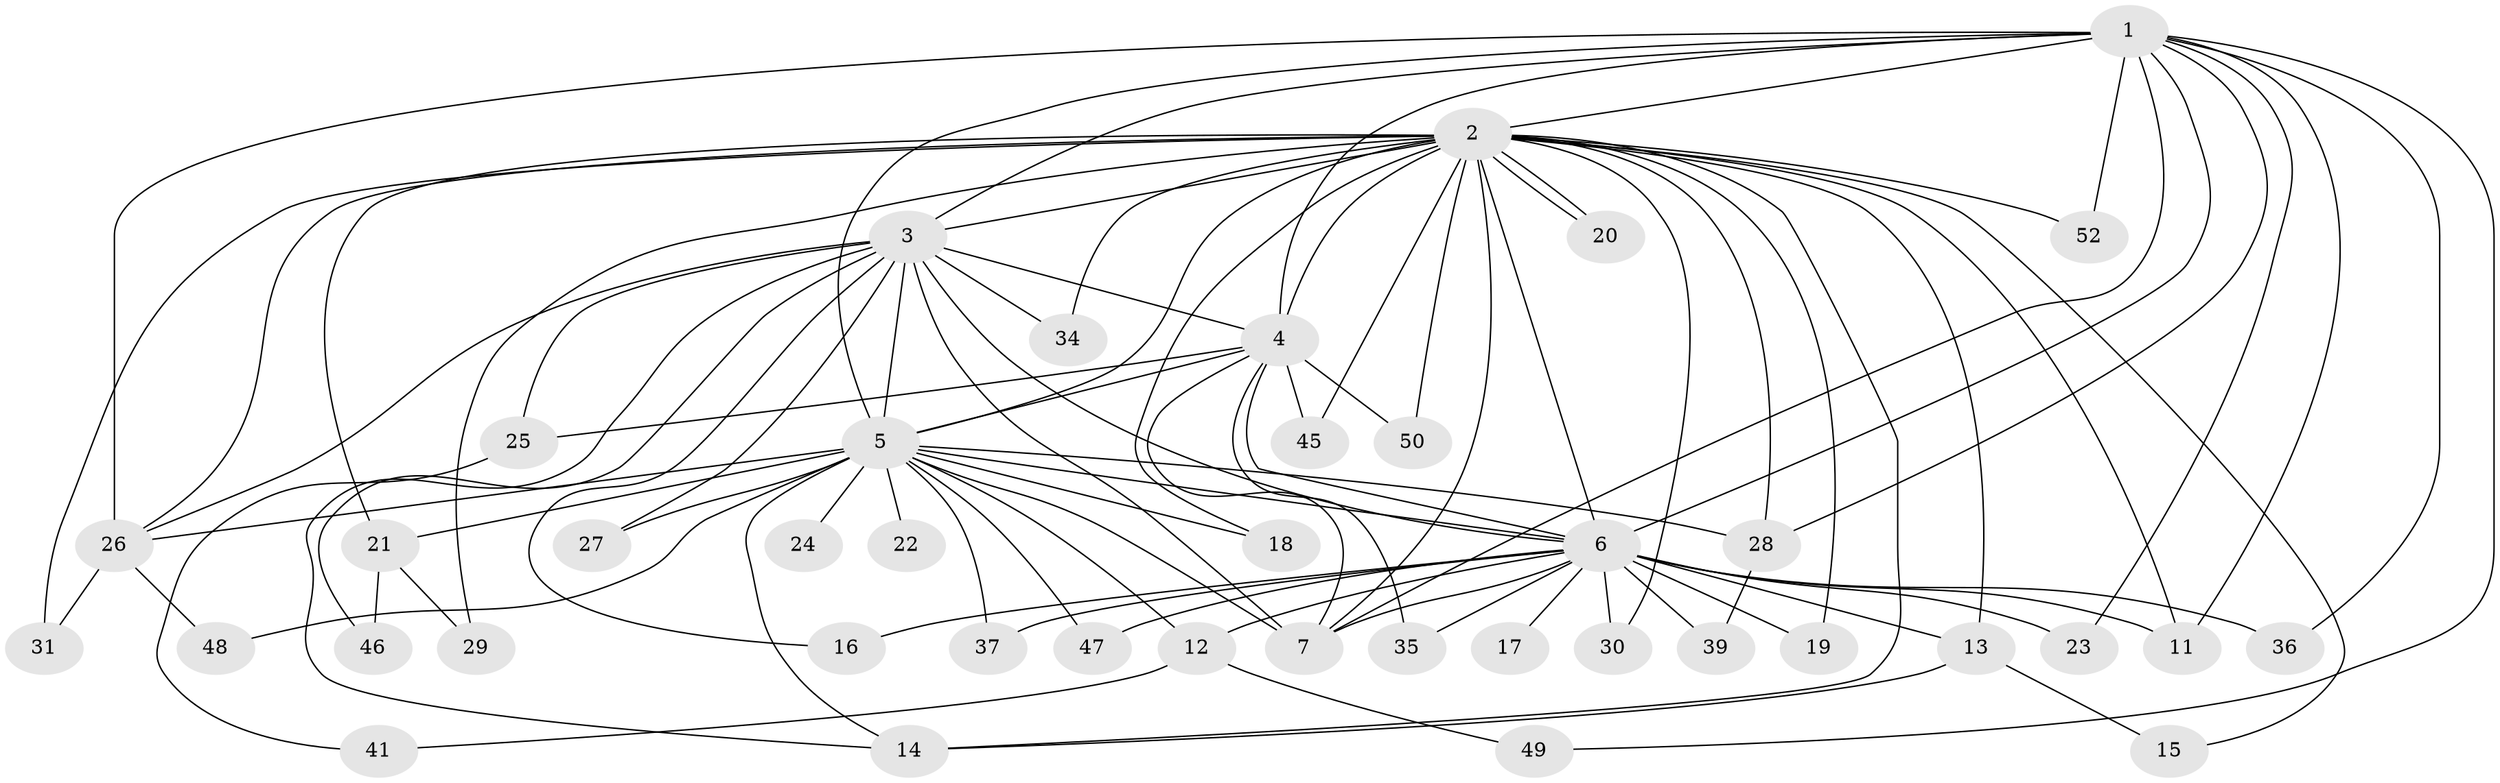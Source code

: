 // original degree distribution, {16: 0.038461538461538464, 22: 0.019230769230769232, 13: 0.019230769230769232, 14: 0.019230769230769232, 15: 0.038461538461538464, 9: 0.019230769230769232, 17: 0.019230769230769232, 19: 0.019230769230769232, 3: 0.09615384615384616, 4: 0.057692307692307696, 2: 0.6153846153846154, 5: 0.019230769230769232, 6: 0.019230769230769232}
// Generated by graph-tools (version 1.1) at 2025/41/03/06/25 10:41:38]
// undirected, 41 vertices, 92 edges
graph export_dot {
graph [start="1"]
  node [color=gray90,style=filled];
  1 [super="+42"];
  2 [super="+10"];
  3 [super="+51"];
  4 [super="+33"];
  5 [super="+9"];
  6 [super="+8"];
  7;
  11 [super="+32"];
  12;
  13 [super="+44"];
  14 [super="+40"];
  15;
  16;
  17;
  18;
  19;
  20;
  21 [super="+43"];
  22;
  23;
  24;
  25;
  26 [super="+38"];
  27;
  28;
  29;
  30;
  31;
  34;
  35;
  36;
  37;
  39;
  41;
  45;
  46;
  47;
  48;
  49;
  50;
  52;
  1 -- 2 [weight=2];
  1 -- 3;
  1 -- 4;
  1 -- 5 [weight=2];
  1 -- 6 [weight=2];
  1 -- 7;
  1 -- 11;
  1 -- 23;
  1 -- 26;
  1 -- 36;
  1 -- 49;
  1 -- 52;
  1 -- 28;
  2 -- 3 [weight=2];
  2 -- 4 [weight=2];
  2 -- 5 [weight=4];
  2 -- 6 [weight=4];
  2 -- 7 [weight=2];
  2 -- 13;
  2 -- 18;
  2 -- 20;
  2 -- 20;
  2 -- 21 [weight=2];
  2 -- 28;
  2 -- 29;
  2 -- 30;
  2 -- 31;
  2 -- 34;
  2 -- 45;
  2 -- 15;
  2 -- 50;
  2 -- 19;
  2 -- 52;
  2 -- 11;
  2 -- 14;
  2 -- 26;
  3 -- 4;
  3 -- 5 [weight=2];
  3 -- 6 [weight=2];
  3 -- 7;
  3 -- 14;
  3 -- 16;
  3 -- 25;
  3 -- 27;
  3 -- 34;
  3 -- 46;
  3 -- 26;
  4 -- 5 [weight=3];
  4 -- 6 [weight=2];
  4 -- 7;
  4 -- 25;
  4 -- 35;
  4 -- 45;
  4 -- 50;
  5 -- 6 [weight=4];
  5 -- 7 [weight=2];
  5 -- 18;
  5 -- 22 [weight=2];
  5 -- 27;
  5 -- 37;
  5 -- 12;
  5 -- 14;
  5 -- 21;
  5 -- 24;
  5 -- 26;
  5 -- 28;
  5 -- 47;
  5 -- 48;
  6 -- 7 [weight=2];
  6 -- 11;
  6 -- 12;
  6 -- 17 [weight=2];
  6 -- 30;
  6 -- 35;
  6 -- 37;
  6 -- 13;
  6 -- 16;
  6 -- 19;
  6 -- 23;
  6 -- 36;
  6 -- 39;
  6 -- 47;
  12 -- 41;
  12 -- 49;
  13 -- 15;
  13 -- 14;
  21 -- 29;
  21 -- 46;
  25 -- 41;
  26 -- 31;
  26 -- 48;
  28 -- 39;
}
